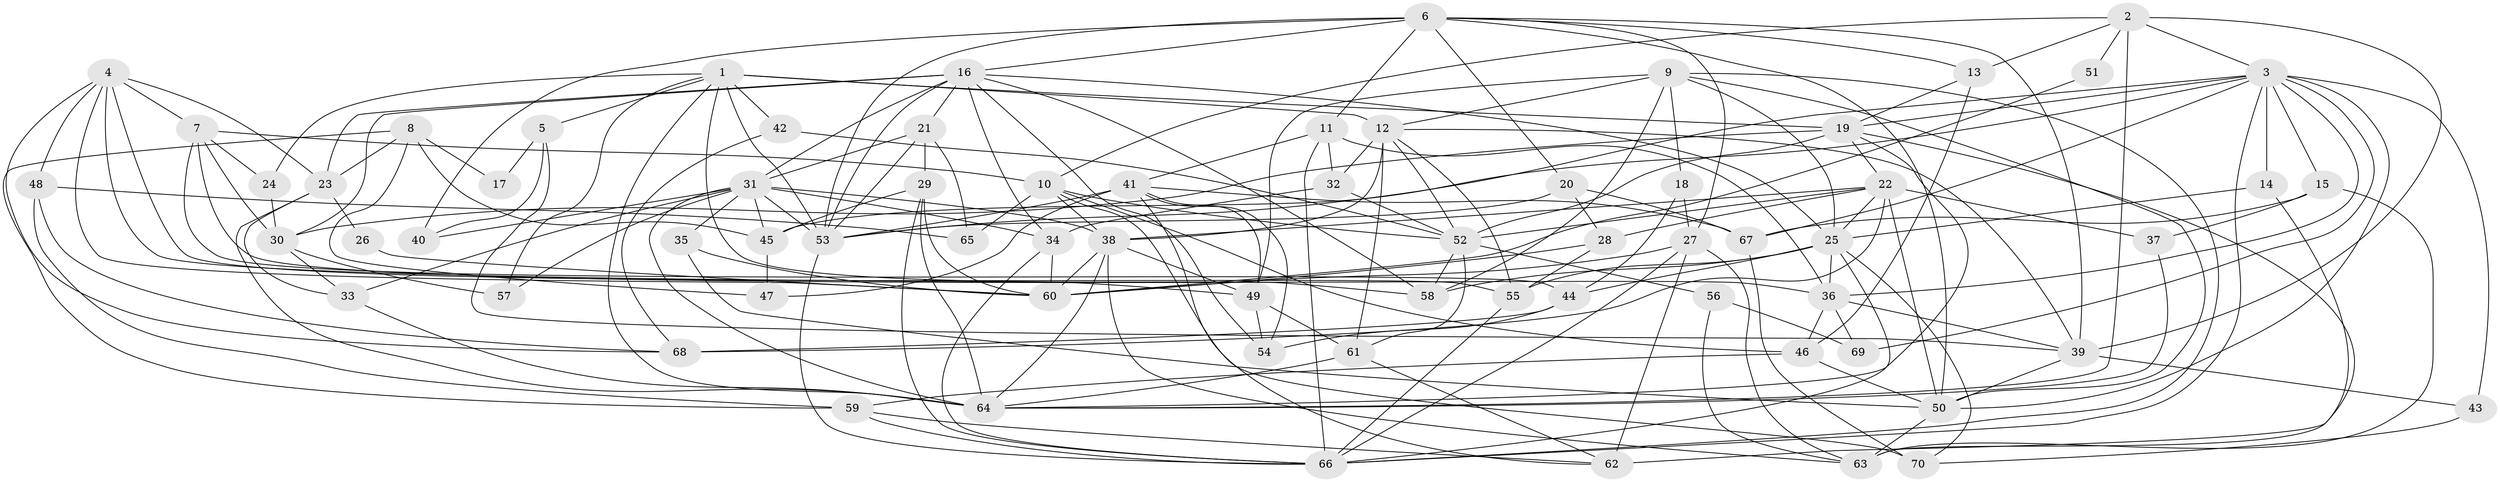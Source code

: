 // original degree distribution, {3: 0.2642857142857143, 4: 0.2642857142857143, 5: 0.17142857142857143, 6: 0.1, 8: 0.014285714285714285, 2: 0.15, 7: 0.02142857142857143, 9: 0.014285714285714285}
// Generated by graph-tools (version 1.1) at 2025/37/03/04/25 23:37:07]
// undirected, 70 vertices, 196 edges
graph export_dot {
  node [color=gray90,style=filled];
  1;
  2;
  3;
  4;
  5;
  6;
  7;
  8;
  9;
  10;
  11;
  12;
  13;
  14;
  15;
  16;
  17;
  18;
  19;
  20;
  21;
  22;
  23;
  24;
  25;
  26;
  27;
  28;
  29;
  30;
  31;
  32;
  33;
  34;
  35;
  36;
  37;
  38;
  39;
  40;
  41;
  42;
  43;
  44;
  45;
  46;
  47;
  48;
  49;
  50;
  51;
  52;
  53;
  54;
  55;
  56;
  57;
  58;
  59;
  60;
  61;
  62;
  63;
  64;
  65;
  66;
  67;
  68;
  69;
  70;
  1 -- 5 [weight=1.0];
  1 -- 12 [weight=2.0];
  1 -- 19 [weight=1.0];
  1 -- 24 [weight=1.0];
  1 -- 42 [weight=2.0];
  1 -- 53 [weight=1.0];
  1 -- 57 [weight=1.0];
  1 -- 58 [weight=1.0];
  1 -- 64 [weight=2.0];
  2 -- 3 [weight=1.0];
  2 -- 10 [weight=1.0];
  2 -- 13 [weight=1.0];
  2 -- 39 [weight=1.0];
  2 -- 51 [weight=1.0];
  2 -- 64 [weight=1.0];
  3 -- 14 [weight=1.0];
  3 -- 15 [weight=1.0];
  3 -- 19 [weight=1.0];
  3 -- 36 [weight=1.0];
  3 -- 43 [weight=1.0];
  3 -- 45 [weight=1.0];
  3 -- 50 [weight=1.0];
  3 -- 53 [weight=1.0];
  3 -- 66 [weight=1.0];
  3 -- 67 [weight=1.0];
  3 -- 69 [weight=2.0];
  4 -- 7 [weight=1.0];
  4 -- 23 [weight=1.0];
  4 -- 48 [weight=1.0];
  4 -- 49 [weight=1.0];
  4 -- 55 [weight=1.0];
  4 -- 60 [weight=1.0];
  4 -- 68 [weight=1.0];
  5 -- 17 [weight=2.0];
  5 -- 39 [weight=1.0];
  5 -- 40 [weight=1.0];
  6 -- 11 [weight=1.0];
  6 -- 13 [weight=1.0];
  6 -- 16 [weight=1.0];
  6 -- 20 [weight=1.0];
  6 -- 27 [weight=1.0];
  6 -- 39 [weight=1.0];
  6 -- 40 [weight=1.0];
  6 -- 50 [weight=1.0];
  6 -- 53 [weight=1.0];
  7 -- 10 [weight=1.0];
  7 -- 24 [weight=1.0];
  7 -- 30 [weight=1.0];
  7 -- 36 [weight=1.0];
  7 -- 44 [weight=2.0];
  8 -- 17 [weight=1.0];
  8 -- 23 [weight=1.0];
  8 -- 45 [weight=1.0];
  8 -- 47 [weight=1.0];
  8 -- 59 [weight=1.0];
  9 -- 12 [weight=1.0];
  9 -- 18 [weight=1.0];
  9 -- 25 [weight=1.0];
  9 -- 49 [weight=1.0];
  9 -- 50 [weight=1.0];
  9 -- 58 [weight=1.0];
  9 -- 66 [weight=1.0];
  10 -- 38 [weight=1.0];
  10 -- 46 [weight=1.0];
  10 -- 52 [weight=1.0];
  10 -- 65 [weight=1.0];
  10 -- 70 [weight=1.0];
  11 -- 32 [weight=1.0];
  11 -- 36 [weight=1.0];
  11 -- 41 [weight=1.0];
  11 -- 66 [weight=1.0];
  12 -- 32 [weight=1.0];
  12 -- 38 [weight=1.0];
  12 -- 39 [weight=1.0];
  12 -- 52 [weight=1.0];
  12 -- 55 [weight=1.0];
  12 -- 61 [weight=1.0];
  13 -- 19 [weight=1.0];
  13 -- 46 [weight=1.0];
  14 -- 25 [weight=1.0];
  14 -- 62 [weight=1.0];
  15 -- 37 [weight=1.0];
  15 -- 63 [weight=1.0];
  15 -- 67 [weight=1.0];
  16 -- 21 [weight=1.0];
  16 -- 23 [weight=1.0];
  16 -- 25 [weight=1.0];
  16 -- 30 [weight=1.0];
  16 -- 31 [weight=1.0];
  16 -- 34 [weight=1.0];
  16 -- 53 [weight=1.0];
  16 -- 54 [weight=1.0];
  16 -- 58 [weight=1.0];
  18 -- 27 [weight=1.0];
  18 -- 44 [weight=1.0];
  19 -- 22 [weight=1.0];
  19 -- 30 [weight=1.0];
  19 -- 52 [weight=1.0];
  19 -- 63 [weight=1.0];
  19 -- 64 [weight=1.0];
  20 -- 28 [weight=1.0];
  20 -- 53 [weight=1.0];
  20 -- 67 [weight=1.0];
  21 -- 29 [weight=1.0];
  21 -- 31 [weight=1.0];
  21 -- 53 [weight=1.0];
  21 -- 65 [weight=1.0];
  22 -- 25 [weight=1.0];
  22 -- 28 [weight=1.0];
  22 -- 37 [weight=1.0];
  22 -- 38 [weight=1.0];
  22 -- 50 [weight=1.0];
  22 -- 52 [weight=1.0];
  22 -- 68 [weight=2.0];
  23 -- 26 [weight=1.0];
  23 -- 33 [weight=1.0];
  23 -- 64 [weight=1.0];
  24 -- 30 [weight=1.0];
  25 -- 36 [weight=2.0];
  25 -- 44 [weight=1.0];
  25 -- 55 [weight=1.0];
  25 -- 58 [weight=1.0];
  25 -- 66 [weight=1.0];
  25 -- 70 [weight=1.0];
  26 -- 60 [weight=1.0];
  27 -- 60 [weight=1.0];
  27 -- 62 [weight=1.0];
  27 -- 63 [weight=1.0];
  27 -- 66 [weight=1.0];
  28 -- 55 [weight=2.0];
  28 -- 60 [weight=1.0];
  29 -- 45 [weight=2.0];
  29 -- 60 [weight=1.0];
  29 -- 64 [weight=1.0];
  29 -- 66 [weight=1.0];
  30 -- 33 [weight=1.0];
  30 -- 57 [weight=1.0];
  31 -- 33 [weight=1.0];
  31 -- 34 [weight=1.0];
  31 -- 35 [weight=1.0];
  31 -- 38 [weight=1.0];
  31 -- 40 [weight=1.0];
  31 -- 45 [weight=1.0];
  31 -- 53 [weight=1.0];
  31 -- 57 [weight=1.0];
  31 -- 64 [weight=1.0];
  32 -- 34 [weight=1.0];
  32 -- 52 [weight=1.0];
  33 -- 64 [weight=1.0];
  34 -- 60 [weight=1.0];
  34 -- 66 [weight=1.0];
  35 -- 50 [weight=1.0];
  35 -- 60 [weight=1.0];
  36 -- 39 [weight=1.0];
  36 -- 46 [weight=1.0];
  36 -- 69 [weight=1.0];
  37 -- 64 [weight=1.0];
  38 -- 49 [weight=1.0];
  38 -- 60 [weight=1.0];
  38 -- 63 [weight=1.0];
  38 -- 64 [weight=1.0];
  39 -- 43 [weight=2.0];
  39 -- 50 [weight=1.0];
  41 -- 47 [weight=1.0];
  41 -- 49 [weight=1.0];
  41 -- 53 [weight=1.0];
  41 -- 54 [weight=1.0];
  41 -- 62 [weight=1.0];
  41 -- 67 [weight=1.0];
  42 -- 52 [weight=1.0];
  42 -- 68 [weight=1.0];
  43 -- 70 [weight=1.0];
  44 -- 54 [weight=1.0];
  44 -- 68 [weight=1.0];
  45 -- 47 [weight=1.0];
  46 -- 50 [weight=1.0];
  46 -- 59 [weight=1.0];
  48 -- 59 [weight=1.0];
  48 -- 65 [weight=1.0];
  48 -- 68 [weight=1.0];
  49 -- 54 [weight=1.0];
  49 -- 61 [weight=1.0];
  50 -- 63 [weight=1.0];
  51 -- 60 [weight=1.0];
  52 -- 56 [weight=1.0];
  52 -- 58 [weight=1.0];
  52 -- 61 [weight=1.0];
  53 -- 66 [weight=1.0];
  55 -- 66 [weight=1.0];
  56 -- 63 [weight=1.0];
  56 -- 69 [weight=1.0];
  59 -- 62 [weight=1.0];
  59 -- 66 [weight=1.0];
  61 -- 62 [weight=1.0];
  61 -- 64 [weight=1.0];
  67 -- 70 [weight=1.0];
}
